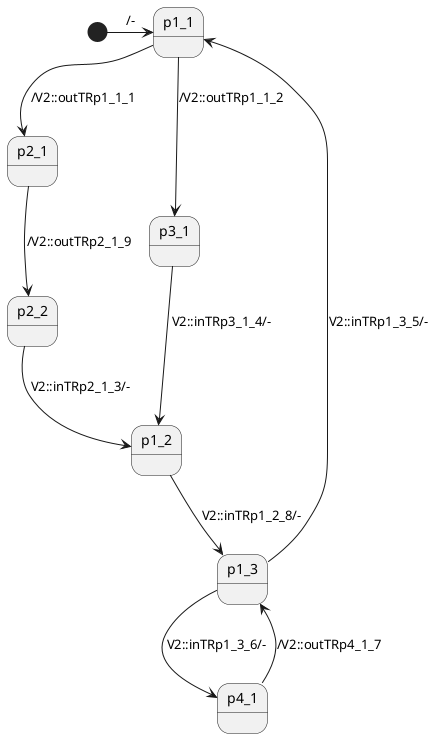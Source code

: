 @startuml

[*] -> p1_1: /-
p1_1 --> p2_1: /V2::outTRp1_1_1 
p1_1 --> p3_1: /V2::outTRp1_1_2 
p1_2 --> p1_3: V2::inTRp1_2_8/-
p2_1 --> p2_2: /V2::outTRp2_1_9 
p3_1 --> p1_2: V2::inTRp3_1_4/-
p4_1 --> p1_3: /V2::outTRp4_1_7 
p1_3 --> p1_1: V2::inTRp1_3_5/-
p1_3 --> p4_1: V2::inTRp1_3_6/-
p2_2 --> p1_2: V2::inTRp2_1_3/-

@enduml
